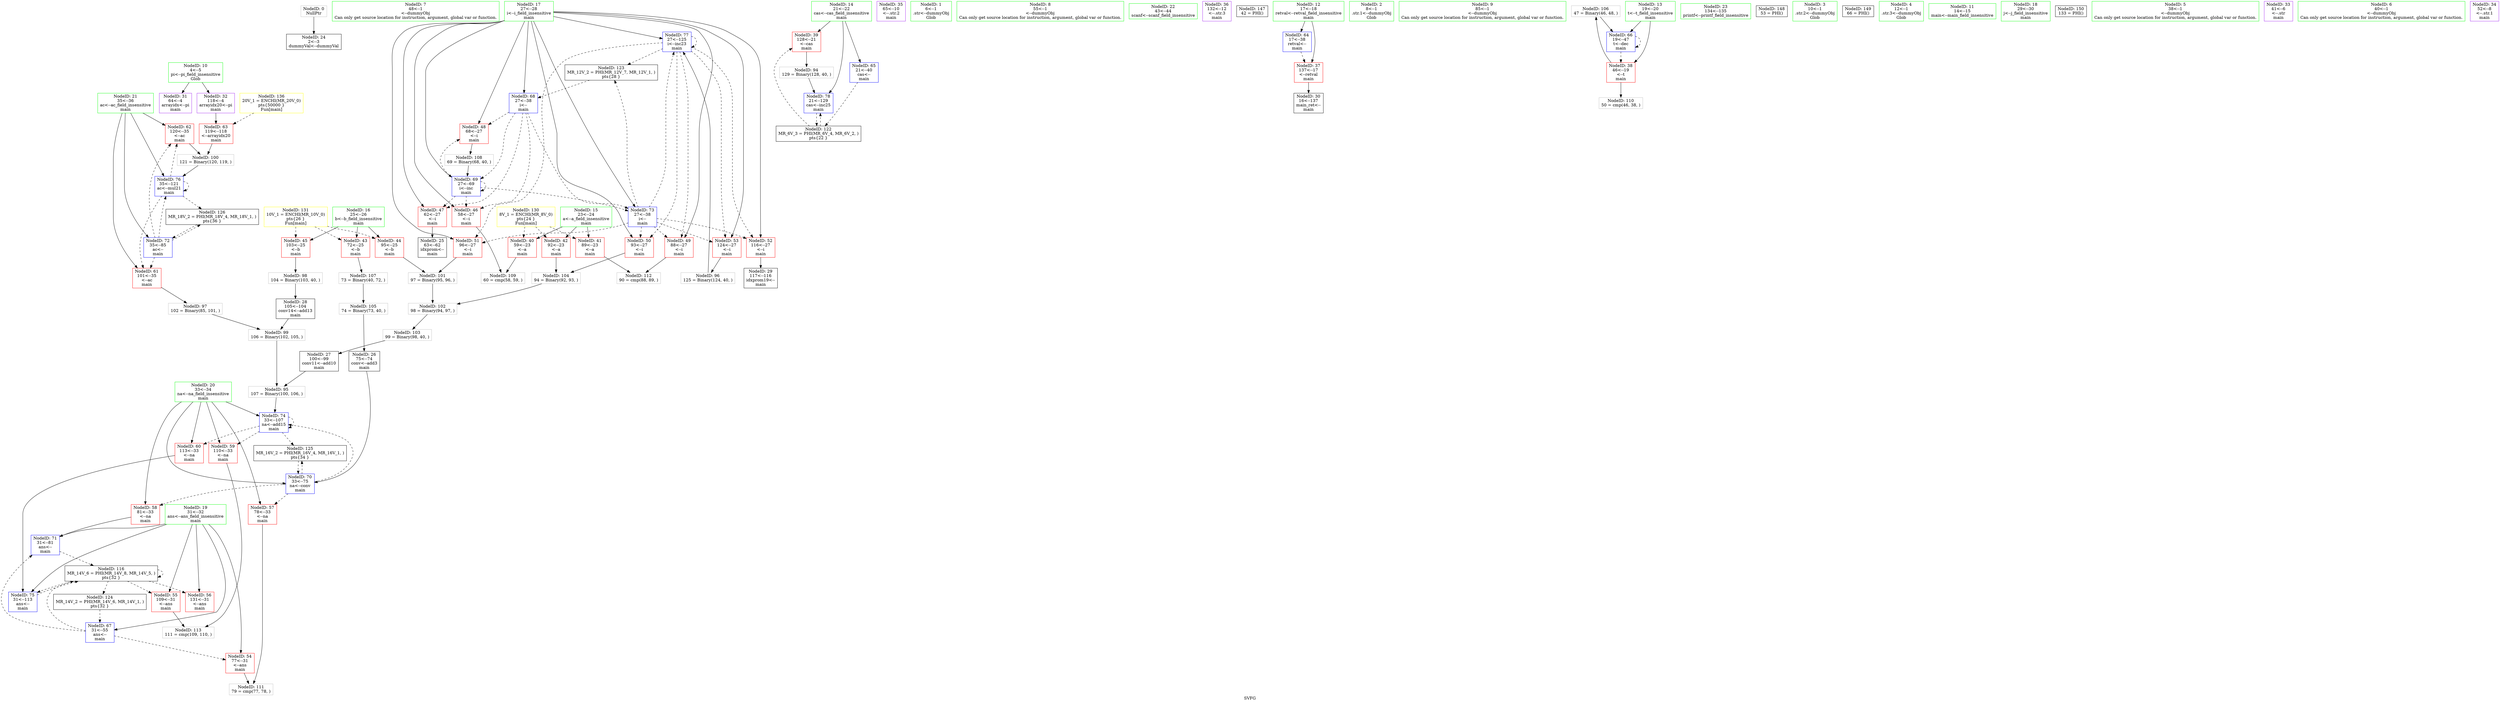 digraph "SVFG" {
	label="SVFG";

	Node0x56309839f390 [shape=record,color=grey,label="{NodeID: 0\nNullPtr}"];
	Node0x56309839f390 -> Node0x5630983b5250[style=solid];
	Node0x56309839e250 [shape=record,color=green,label="{NodeID: 7\n48\<--1\n\<--dummyObj\nCan only get source location for instruction, argument, global var or function.}"];
	Node0x5630983b6840 [shape=record,color=grey,label="{NodeID: 97\n102 = Binary(85, 101, )\n}"];
	Node0x5630983b6840 -> Node0x5630983b6b40[style=solid];
	Node0x56309839e6d0 [shape=record,color=green,label="{NodeID: 14\n21\<--22\ncas\<--cas_field_insensitive\nmain\n}"];
	Node0x56309839e6d0 -> Node0x5630983b5eb0[style=solid];
	Node0x56309839e6d0 -> Node0x5630983b83f0[style=solid];
	Node0x56309839e6d0 -> Node0x5630983b8e80[style=solid];
	Node0x5630983bb180 [shape=record,color=grey,label="{NodeID: 104\n94 = Binary(92, 93, )\n}"];
	Node0x5630983bb180 -> Node0x5630983bae80[style=solid];
	Node0x5630983b5020 [shape=record,color=green,label="{NodeID: 21\n35\<--36\nac\<--ac_field_insensitive\nmain\n}"];
	Node0x5630983b5020 -> Node0x5630983b80b0[style=solid];
	Node0x5630983b5020 -> Node0x5630983b8180[style=solid];
	Node0x5630983b5020 -> Node0x5630983b89a0[style=solid];
	Node0x5630983b5020 -> Node0x5630983b8ce0[style=solid];
	Node0x5630983bbc00 [shape=record,color=grey,label="{NodeID: 111\n79 = cmp(77, 78, )\n}"];
	Node0x5630983b55c0 [shape=record,color=black,label="{NodeID: 28\n105\<--104\nconv14\<--add13\nmain\n}"];
	Node0x5630983b55c0 -> Node0x5630983b6b40[style=solid];
	Node0x5630983b5b70 [shape=record,color=purple,label="{NodeID: 35\n65\<--10\n\<--.str.2\nmain\n}"];
	Node0x5630983c3700 [shape=record,color=black,label="{NodeID: 125\nMR_16V_2 = PHI(MR_16V_4, MR_16V_1, )\npts\{34 \}\n}"];
	Node0x5630983c3700 -> Node0x5630983b8800[style=dashed];
	Node0x5630983b6120 [shape=record,color=red,label="{NodeID: 42\n92\<--23\n\<--a\nmain\n}"];
	Node0x5630983b6120 -> Node0x5630983bb180[style=solid];
	Node0x5630983b76f0 [shape=record,color=red,label="{NodeID: 49\n88\<--27\n\<--i\nmain\n}"];
	Node0x5630983b76f0 -> Node0x5630983bbd80[style=solid];
	Node0x5630983b7ca0 [shape=record,color=red,label="{NodeID: 56\n131\<--31\n\<--ans\nmain\n}"];
	Node0x5630983b8250 [shape=record,color=red,label="{NodeID: 63\n119\<--118\n\<--arrayidx20\nmain\n}"];
	Node0x5630983b8250 -> Node0x5630983b6cc0[style=solid];
	Node0x5630983b8800 [shape=record,color=blue,label="{NodeID: 70\n33\<--75\nna\<--conv\nmain\n}"];
	Node0x5630983b8800 -> Node0x5630983b7d70[style=dashed];
	Node0x5630983b8800 -> Node0x5630983b7e40[style=dashed];
	Node0x5630983b8800 -> Node0x5630983b8b40[style=dashed];
	Node0x5630983b8800 -> Node0x5630983c3700[style=dashed];
	Node0x5630983b8db0 [shape=record,color=blue,label="{NodeID: 77\n27\<--125\ni\<--inc23\nmain\n}"];
	Node0x5630983b8db0 -> Node0x5630983b76f0[style=dashed];
	Node0x5630983b8db0 -> Node0x5630983b77c0[style=dashed];
	Node0x5630983b8db0 -> Node0x5630983b7890[style=dashed];
	Node0x5630983b8db0 -> Node0x5630983b7960[style=dashed];
	Node0x5630983b8db0 -> Node0x5630983b7a30[style=dashed];
	Node0x5630983b8db0 -> Node0x5630983b8db0[style=dashed];
	Node0x5630983b8db0 -> Node0x5630983c2d00[style=dashed];
	Node0x56309839e5e0 [shape=record,color=green,label="{NodeID: 1\n6\<--1\n.str\<--dummyObj\nGlob }"];
	Node0x56309839e2e0 [shape=record,color=green,label="{NodeID: 8\n55\<--1\n\<--dummyObj\nCan only get source location for instruction, argument, global var or function.}"];
	Node0x5630983b69c0 [shape=record,color=grey,label="{NodeID: 98\n104 = Binary(103, 40, )\n}"];
	Node0x5630983b69c0 -> Node0x5630983b55c0[style=solid];
	Node0x56309839e7a0 [shape=record,color=green,label="{NodeID: 15\n23\<--24\na\<--a_field_insensitive\nmain\n}"];
	Node0x56309839e7a0 -> Node0x5630983b5f80[style=solid];
	Node0x56309839e7a0 -> Node0x5630983b6050[style=solid];
	Node0x56309839e7a0 -> Node0x5630983b6120[style=solid];
	Node0x5630983bb300 [shape=record,color=grey,label="{NodeID: 105\n74 = Binary(73, 40, )\n}"];
	Node0x5630983bb300 -> Node0x5630983b5420[style=solid];
	Node0x5630983b50b0 [shape=record,color=green,label="{NodeID: 22\n43\<--44\nscanf\<--scanf_field_insensitive\n}"];
	Node0x5630983bbd80 [shape=record,color=grey,label="{NodeID: 112\n90 = cmp(88, 89, )\n}"];
	Node0x5630983b5690 [shape=record,color=black,label="{NodeID: 29\n117\<--116\nidxprom19\<--\nmain\n}"];
	Node0x5630983b5c40 [shape=record,color=purple,label="{NodeID: 36\n132\<--12\n\<--.str.3\nmain\n}"];
	Node0x5630983c3c00 [shape=record,color=black,label="{NodeID: 126\nMR_18V_2 = PHI(MR_18V_4, MR_18V_1, )\npts\{36 \}\n}"];
	Node0x5630983c3c00 -> Node0x5630983b89a0[style=dashed];
	Node0x5630983b61f0 [shape=record,color=red,label="{NodeID: 43\n72\<--25\n\<--b\nmain\n}"];
	Node0x5630983b61f0 -> Node0x5630983bb600[style=solid];
	Node0x5630983b77c0 [shape=record,color=red,label="{NodeID: 50\n93\<--27\n\<--i\nmain\n}"];
	Node0x5630983b77c0 -> Node0x5630983bb180[style=solid];
	Node0x5630983b7d70 [shape=record,color=red,label="{NodeID: 57\n78\<--33\n\<--na\nmain\n}"];
	Node0x5630983b7d70 -> Node0x5630983bbc00[style=solid];
	Node0x563098253ba0 [shape=record,color=black,label="{NodeID: 147\n42 = PHI()\n}"];
	Node0x5630983b8320 [shape=record,color=blue,label="{NodeID: 64\n17\<--38\nretval\<--\nmain\n}"];
	Node0x5630983b8320 -> Node0x5630983b5d10[style=dashed];
	Node0x5630983b88d0 [shape=record,color=blue,label="{NodeID: 71\n31\<--81\nans\<--\nmain\n}"];
	Node0x5630983b88d0 -> Node0x5630983c0a00[style=dashed];
	Node0x5630983b8e80 [shape=record,color=blue,label="{NodeID: 78\n21\<--129\ncas\<--inc25\nmain\n}"];
	Node0x5630983b8e80 -> Node0x5630983c2800[style=dashed];
	Node0x56309839e100 [shape=record,color=green,label="{NodeID: 2\n8\<--1\n.str.1\<--dummyObj\nGlob }"];
	Node0x5630983b4480 [shape=record,color=green,label="{NodeID: 9\n85\<--1\n\<--dummyObj\nCan only get source location for instruction, argument, global var or function.}"];
	Node0x5630983b6b40 [shape=record,color=grey,label="{NodeID: 99\n106 = Binary(102, 105, )\n}"];
	Node0x5630983b6b40 -> Node0x5630983b9bf0[style=solid];
	Node0x56309839e870 [shape=record,color=green,label="{NodeID: 16\n25\<--26\nb\<--b_field_insensitive\nmain\n}"];
	Node0x56309839e870 -> Node0x5630983b61f0[style=solid];
	Node0x56309839e870 -> Node0x5630983b62c0[style=solid];
	Node0x56309839e870 -> Node0x5630983b6390[style=solid];
	Node0x5630983bb480 [shape=record,color=grey,label="{NodeID: 106\n47 = Binary(46, 48, )\n}"];
	Node0x5630983bb480 -> Node0x5630983b84c0[style=solid];
	Node0x5630983b5180 [shape=record,color=green,label="{NodeID: 23\n134\<--135\nprintf\<--printf_field_insensitive\n}"];
	Node0x5630983bbf00 [shape=record,color=grey,label="{NodeID: 113\n111 = cmp(109, 110, )\n}"];
	Node0x5630983b5760 [shape=record,color=black,label="{NodeID: 30\n16\<--137\nmain_ret\<--\nmain\n}"];
	Node0x5630983b5d10 [shape=record,color=red,label="{NodeID: 37\n137\<--17\n\<--retval\nmain\n}"];
	Node0x5630983b5d10 -> Node0x5630983b5760[style=solid];
	Node0x5630983b62c0 [shape=record,color=red,label="{NodeID: 44\n95\<--25\n\<--b\nmain\n}"];
	Node0x5630983b62c0 -> Node0x5630983bad00[style=solid];
	Node0x5630983b7890 [shape=record,color=red,label="{NodeID: 51\n96\<--27\n\<--i\nmain\n}"];
	Node0x5630983b7890 -> Node0x5630983bad00[style=solid];
	Node0x5630983b7e40 [shape=record,color=red,label="{NodeID: 58\n81\<--33\n\<--na\nmain\n}"];
	Node0x5630983b7e40 -> Node0x5630983b88d0[style=solid];
	Node0x5630982576d0 [shape=record,color=black,label="{NodeID: 148\n53 = PHI()\n}"];
	Node0x5630983b83f0 [shape=record,color=blue,label="{NodeID: 65\n21\<--40\ncas\<--\nmain\n}"];
	Node0x5630983b83f0 -> Node0x5630983c2800[style=dashed];
	Node0x5630983b89a0 [shape=record,color=blue,label="{NodeID: 72\n35\<--85\nac\<--\nmain\n}"];
	Node0x5630983b89a0 -> Node0x5630983b80b0[style=dashed];
	Node0x5630983b89a0 -> Node0x5630983b8180[style=dashed];
	Node0x5630983b89a0 -> Node0x5630983b8ce0[style=dashed];
	Node0x5630983b89a0 -> Node0x5630983c3c00[style=dashed];
	Node0x56309839f870 [shape=record,color=green,label="{NodeID: 3\n10\<--1\n.str.2\<--dummyObj\nGlob }"];
	Node0x5630983b4550 [shape=record,color=green,label="{NodeID: 10\n4\<--5\npi\<--pi_field_insensitive\nGlob }"];
	Node0x5630983b4550 -> Node0x5630983b5830[style=solid];
	Node0x5630983b4550 -> Node0x5630983b5900[style=solid];
	Node0x5630983b6cc0 [shape=record,color=grey,label="{NodeID: 100\n121 = Binary(120, 119, )\n}"];
	Node0x5630983b6cc0 -> Node0x5630983b8ce0[style=solid];
	Node0x56309839e940 [shape=record,color=green,label="{NodeID: 17\n27\<--28\ni\<--i_field_insensitive\nmain\n}"];
	Node0x56309839e940 -> Node0x5630983b6460[style=solid];
	Node0x56309839e940 -> Node0x5630983b6530[style=solid];
	Node0x56309839e940 -> Node0x5630983b7620[style=solid];
	Node0x56309839e940 -> Node0x5630983b76f0[style=solid];
	Node0x56309839e940 -> Node0x5630983b77c0[style=solid];
	Node0x56309839e940 -> Node0x5630983b7890[style=solid];
	Node0x56309839e940 -> Node0x5630983b7960[style=solid];
	Node0x56309839e940 -> Node0x5630983b7a30[style=solid];
	Node0x56309839e940 -> Node0x5630983b8660[style=solid];
	Node0x56309839e940 -> Node0x5630983b8730[style=solid];
	Node0x56309839e940 -> Node0x5630983b8a70[style=solid];
	Node0x56309839e940 -> Node0x5630983b8db0[style=solid];
	Node0x5630983bb600 [shape=record,color=grey,label="{NodeID: 107\n73 = Binary(40, 72, )\n}"];
	Node0x5630983bb600 -> Node0x5630983bb300[style=solid];
	Node0x5630983b5250 [shape=record,color=black,label="{NodeID: 24\n2\<--3\ndummyVal\<--dummyVal\n}"];
	Node0x5630983b5830 [shape=record,color=purple,label="{NodeID: 31\n64\<--4\narrayidx\<--pi\nmain\n}"];
	Node0x5630983b5de0 [shape=record,color=red,label="{NodeID: 38\n46\<--19\n\<--t\nmain\n}"];
	Node0x5630983b5de0 -> Node0x5630983bb480[style=solid];
	Node0x5630983b5de0 -> Node0x5630983bba80[style=solid];
	Node0x5630983b6390 [shape=record,color=red,label="{NodeID: 45\n103\<--25\n\<--b\nmain\n}"];
	Node0x5630983b6390 -> Node0x5630983b69c0[style=solid];
	Node0x5630983b7960 [shape=record,color=red,label="{NodeID: 52\n116\<--27\n\<--i\nmain\n}"];
	Node0x5630983b7960 -> Node0x5630983b5690[style=solid];
	Node0x5630983b7f10 [shape=record,color=red,label="{NodeID: 59\n110\<--33\n\<--na\nmain\n}"];
	Node0x5630983b7f10 -> Node0x5630983bbf00[style=solid];
	Node0x5630983cc250 [shape=record,color=black,label="{NodeID: 149\n66 = PHI()\n}"];
	Node0x5630983b84c0 [shape=record,color=blue,label="{NodeID: 66\n19\<--47\nt\<--dec\nmain\n}"];
	Node0x5630983b84c0 -> Node0x5630983b5de0[style=dashed];
	Node0x5630983b84c0 -> Node0x5630983b84c0[style=dashed];
	Node0x5630983b8a70 [shape=record,color=blue,label="{NodeID: 73\n27\<--38\ni\<--\nmain\n}"];
	Node0x5630983b8a70 -> Node0x5630983b76f0[style=dashed];
	Node0x5630983b8a70 -> Node0x5630983b77c0[style=dashed];
	Node0x5630983b8a70 -> Node0x5630983b7890[style=dashed];
	Node0x5630983b8a70 -> Node0x5630983b7960[style=dashed];
	Node0x5630983b8a70 -> Node0x5630983b7a30[style=dashed];
	Node0x5630983b8a70 -> Node0x5630983b8db0[style=dashed];
	Node0x5630983b8a70 -> Node0x5630983c2d00[style=dashed];
	Node0x56309839f900 [shape=record,color=green,label="{NodeID: 4\n12\<--1\n.str.3\<--dummyObj\nGlob }"];
	Node0x5630983b9a70 [shape=record,color=grey,label="{NodeID: 94\n129 = Binary(128, 40, )\n}"];
	Node0x5630983b9a70 -> Node0x5630983b8e80[style=solid];
	Node0x56309839f530 [shape=record,color=green,label="{NodeID: 11\n14\<--15\nmain\<--main_field_insensitive\n}"];
	Node0x5630983bad00 [shape=record,color=grey,label="{NodeID: 101\n97 = Binary(95, 96, )\n}"];
	Node0x5630983bad00 -> Node0x5630983bae80[style=solid];
	Node0x5630983b4e70 [shape=record,color=green,label="{NodeID: 18\n29\<--30\nj\<--j_field_insensitive\nmain\n}"];
	Node0x5630983bb780 [shape=record,color=grey,label="{NodeID: 108\n69 = Binary(68, 40, )\n}"];
	Node0x5630983bb780 -> Node0x5630983b8730[style=solid];
	Node0x5630983b5350 [shape=record,color=black,label="{NodeID: 25\n63\<--62\nidxprom\<--\nmain\n}"];
	Node0x5630983b5900 [shape=record,color=purple,label="{NodeID: 32\n118\<--4\narrayidx20\<--pi\nmain\n}"];
	Node0x5630983b5900 -> Node0x5630983b8250[style=solid];
	Node0x5630983c2800 [shape=record,color=black,label="{NodeID: 122\nMR_6V_3 = PHI(MR_6V_4, MR_6V_2, )\npts\{22 \}\n}"];
	Node0x5630983c2800 -> Node0x5630983b5eb0[style=dashed];
	Node0x5630983c2800 -> Node0x5630983b8e80[style=dashed];
	Node0x5630983b5eb0 [shape=record,color=red,label="{NodeID: 39\n128\<--21\n\<--cas\nmain\n}"];
	Node0x5630983b5eb0 -> Node0x5630983b9a70[style=solid];
	Node0x5630983b6460 [shape=record,color=red,label="{NodeID: 46\n58\<--27\n\<--i\nmain\n}"];
	Node0x5630983b6460 -> Node0x5630983bb900[style=solid];
	Node0x5630983c5350 [shape=record,color=yellow,style=double,label="{NodeID: 136\n20V_1 = ENCHI(MR_20V_0)\npts\{50000 \}\nFun[main]}"];
	Node0x5630983c5350 -> Node0x5630983b8250[style=dashed];
	Node0x5630983b7a30 [shape=record,color=red,label="{NodeID: 53\n124\<--27\n\<--i\nmain\n}"];
	Node0x5630983b7a30 -> Node0x5630983b66c0[style=solid];
	Node0x5630983b7fe0 [shape=record,color=red,label="{NodeID: 60\n113\<--33\n\<--na\nmain\n}"];
	Node0x5630983b7fe0 -> Node0x5630983b8c10[style=solid];
	Node0x5630983cc350 [shape=record,color=black,label="{NodeID: 150\n133 = PHI()\n}"];
	Node0x5630983b8590 [shape=record,color=blue,label="{NodeID: 67\n31\<--55\nans\<--\nmain\n}"];
	Node0x5630983b8590 -> Node0x5630983b7b00[style=dashed];
	Node0x5630983b8590 -> Node0x5630983b88d0[style=dashed];
	Node0x5630983b8590 -> Node0x5630983c0a00[style=dashed];
	Node0x5630983b8b40 [shape=record,color=blue,label="{NodeID: 74\n33\<--107\nna\<--add15\nmain\n}"];
	Node0x5630983b8b40 -> Node0x5630983b7f10[style=dashed];
	Node0x5630983b8b40 -> Node0x5630983b7fe0[style=dashed];
	Node0x5630983b8b40 -> Node0x5630983b8b40[style=dashed];
	Node0x5630983b8b40 -> Node0x5630983c3700[style=dashed];
	Node0x5630983b4140 [shape=record,color=green,label="{NodeID: 5\n38\<--1\n\<--dummyObj\nCan only get source location for instruction, argument, global var or function.}"];
	Node0x5630983b9bf0 [shape=record,color=grey,label="{NodeID: 95\n107 = Binary(100, 106, )\n}"];
	Node0x5630983b9bf0 -> Node0x5630983b8b40[style=solid];
	Node0x56309839f630 [shape=record,color=green,label="{NodeID: 12\n17\<--18\nretval\<--retval_field_insensitive\nmain\n}"];
	Node0x56309839f630 -> Node0x5630983b5d10[style=solid];
	Node0x56309839f630 -> Node0x5630983b8320[style=solid];
	Node0x5630983bae80 [shape=record,color=grey,label="{NodeID: 102\n98 = Binary(94, 97, )\n}"];
	Node0x5630983bae80 -> Node0x5630983bb000[style=solid];
	Node0x5630983b4f00 [shape=record,color=green,label="{NodeID: 19\n31\<--32\nans\<--ans_field_insensitive\nmain\n}"];
	Node0x5630983b4f00 -> Node0x5630983b7b00[style=solid];
	Node0x5630983b4f00 -> Node0x5630983b7bd0[style=solid];
	Node0x5630983b4f00 -> Node0x5630983b7ca0[style=solid];
	Node0x5630983b4f00 -> Node0x5630983b8590[style=solid];
	Node0x5630983b4f00 -> Node0x5630983b88d0[style=solid];
	Node0x5630983b4f00 -> Node0x5630983b8c10[style=solid];
	Node0x5630983bb900 [shape=record,color=grey,label="{NodeID: 109\n60 = cmp(58, 59, )\n}"];
	Node0x5630983b5420 [shape=record,color=black,label="{NodeID: 26\n75\<--74\nconv\<--add3\nmain\n}"];
	Node0x5630983b5420 -> Node0x5630983b8800[style=solid];
	Node0x5630983c0a00 [shape=record,color=black,label="{NodeID: 116\nMR_14V_6 = PHI(MR_14V_8, MR_14V_5, )\npts\{32 \}\n}"];
	Node0x5630983c0a00 -> Node0x5630983b7bd0[style=dashed];
	Node0x5630983c0a00 -> Node0x5630983b7ca0[style=dashed];
	Node0x5630983c0a00 -> Node0x5630983b8c10[style=dashed];
	Node0x5630983c0a00 -> Node0x5630983c0a00[style=dashed];
	Node0x5630983c0a00 -> Node0x5630983c3200[style=dashed];
	Node0x5630983b59d0 [shape=record,color=purple,label="{NodeID: 33\n41\<--6\n\<--.str\nmain\n}"];
	Node0x5630983c2d00 [shape=record,color=black,label="{NodeID: 123\nMR_12V_2 = PHI(MR_12V_7, MR_12V_1, )\npts\{28 \}\n}"];
	Node0x5630983c2d00 -> Node0x5630983b8660[style=dashed];
	Node0x5630983b5f80 [shape=record,color=red,label="{NodeID: 40\n59\<--23\n\<--a\nmain\n}"];
	Node0x5630983b5f80 -> Node0x5630983bb900[style=solid];
	Node0x5630983c4e10 [shape=record,color=yellow,style=double,label="{NodeID: 130\n8V_1 = ENCHI(MR_8V_0)\npts\{24 \}\nFun[main]}"];
	Node0x5630983c4e10 -> Node0x5630983b5f80[style=dashed];
	Node0x5630983c4e10 -> Node0x5630983b6050[style=dashed];
	Node0x5630983c4e10 -> Node0x5630983b6120[style=dashed];
	Node0x5630983b6530 [shape=record,color=red,label="{NodeID: 47\n62\<--27\n\<--i\nmain\n}"];
	Node0x5630983b6530 -> Node0x5630983b5350[style=solid];
	Node0x5630983b7b00 [shape=record,color=red,label="{NodeID: 54\n77\<--31\n\<--ans\nmain\n}"];
	Node0x5630983b7b00 -> Node0x5630983bbc00[style=solid];
	Node0x5630983b80b0 [shape=record,color=red,label="{NodeID: 61\n101\<--35\n\<--ac\nmain\n}"];
	Node0x5630983b80b0 -> Node0x5630983b6840[style=solid];
	Node0x5630983b8660 [shape=record,color=blue,label="{NodeID: 68\n27\<--38\ni\<--\nmain\n}"];
	Node0x5630983b8660 -> Node0x5630983b6460[style=dashed];
	Node0x5630983b8660 -> Node0x5630983b6530[style=dashed];
	Node0x5630983b8660 -> Node0x5630983b7620[style=dashed];
	Node0x5630983b8660 -> Node0x5630983b8730[style=dashed];
	Node0x5630983b8660 -> Node0x5630983b8a70[style=dashed];
	Node0x5630983b8c10 [shape=record,color=blue,label="{NodeID: 75\n31\<--113\nans\<--\nmain\n}"];
	Node0x5630983b8c10 -> Node0x5630983c0a00[style=dashed];
	Node0x5630983b41d0 [shape=record,color=green,label="{NodeID: 6\n40\<--1\n\<--dummyObj\nCan only get source location for instruction, argument, global var or function.}"];
	Node0x5630983b66c0 [shape=record,color=grey,label="{NodeID: 96\n125 = Binary(124, 40, )\n}"];
	Node0x5630983b66c0 -> Node0x5630983b8db0[style=solid];
	Node0x56309839f700 [shape=record,color=green,label="{NodeID: 13\n19\<--20\nt\<--t_field_insensitive\nmain\n}"];
	Node0x56309839f700 -> Node0x5630983b5de0[style=solid];
	Node0x56309839f700 -> Node0x5630983b84c0[style=solid];
	Node0x5630983bb000 [shape=record,color=grey,label="{NodeID: 103\n99 = Binary(98, 40, )\n}"];
	Node0x5630983bb000 -> Node0x5630983b54f0[style=solid];
	Node0x5630983b4f90 [shape=record,color=green,label="{NodeID: 20\n33\<--34\nna\<--na_field_insensitive\nmain\n}"];
	Node0x5630983b4f90 -> Node0x5630983b7d70[style=solid];
	Node0x5630983b4f90 -> Node0x5630983b7e40[style=solid];
	Node0x5630983b4f90 -> Node0x5630983b7f10[style=solid];
	Node0x5630983b4f90 -> Node0x5630983b7fe0[style=solid];
	Node0x5630983b4f90 -> Node0x5630983b8800[style=solid];
	Node0x5630983b4f90 -> Node0x5630983b8b40[style=solid];
	Node0x5630983bba80 [shape=record,color=grey,label="{NodeID: 110\n50 = cmp(46, 38, )\n}"];
	Node0x5630983b54f0 [shape=record,color=black,label="{NodeID: 27\n100\<--99\nconv11\<--add10\nmain\n}"];
	Node0x5630983b54f0 -> Node0x5630983b9bf0[style=solid];
	Node0x5630983b5aa0 [shape=record,color=purple,label="{NodeID: 34\n52\<--8\n\<--.str.1\nmain\n}"];
	Node0x5630983c3200 [shape=record,color=black,label="{NodeID: 124\nMR_14V_2 = PHI(MR_14V_6, MR_14V_1, )\npts\{32 \}\n}"];
	Node0x5630983c3200 -> Node0x5630983b8590[style=dashed];
	Node0x5630983b6050 [shape=record,color=red,label="{NodeID: 41\n89\<--23\n\<--a\nmain\n}"];
	Node0x5630983b6050 -> Node0x5630983bbd80[style=solid];
	Node0x5630983c4ef0 [shape=record,color=yellow,style=double,label="{NodeID: 131\n10V_1 = ENCHI(MR_10V_0)\npts\{26 \}\nFun[main]}"];
	Node0x5630983c4ef0 -> Node0x5630983b61f0[style=dashed];
	Node0x5630983c4ef0 -> Node0x5630983b62c0[style=dashed];
	Node0x5630983c4ef0 -> Node0x5630983b6390[style=dashed];
	Node0x5630983b7620 [shape=record,color=red,label="{NodeID: 48\n68\<--27\n\<--i\nmain\n}"];
	Node0x5630983b7620 -> Node0x5630983bb780[style=solid];
	Node0x5630983b7bd0 [shape=record,color=red,label="{NodeID: 55\n109\<--31\n\<--ans\nmain\n}"];
	Node0x5630983b7bd0 -> Node0x5630983bbf00[style=solid];
	Node0x5630983b8180 [shape=record,color=red,label="{NodeID: 62\n120\<--35\n\<--ac\nmain\n}"];
	Node0x5630983b8180 -> Node0x5630983b6cc0[style=solid];
	Node0x5630983b8730 [shape=record,color=blue,label="{NodeID: 69\n27\<--69\ni\<--inc\nmain\n}"];
	Node0x5630983b8730 -> Node0x5630983b6460[style=dashed];
	Node0x5630983b8730 -> Node0x5630983b6530[style=dashed];
	Node0x5630983b8730 -> Node0x5630983b7620[style=dashed];
	Node0x5630983b8730 -> Node0x5630983b8730[style=dashed];
	Node0x5630983b8730 -> Node0x5630983b8a70[style=dashed];
	Node0x5630983b8ce0 [shape=record,color=blue,label="{NodeID: 76\n35\<--121\nac\<--mul21\nmain\n}"];
	Node0x5630983b8ce0 -> Node0x5630983b80b0[style=dashed];
	Node0x5630983b8ce0 -> Node0x5630983b8180[style=dashed];
	Node0x5630983b8ce0 -> Node0x5630983b8ce0[style=dashed];
	Node0x5630983b8ce0 -> Node0x5630983c3c00[style=dashed];
}
